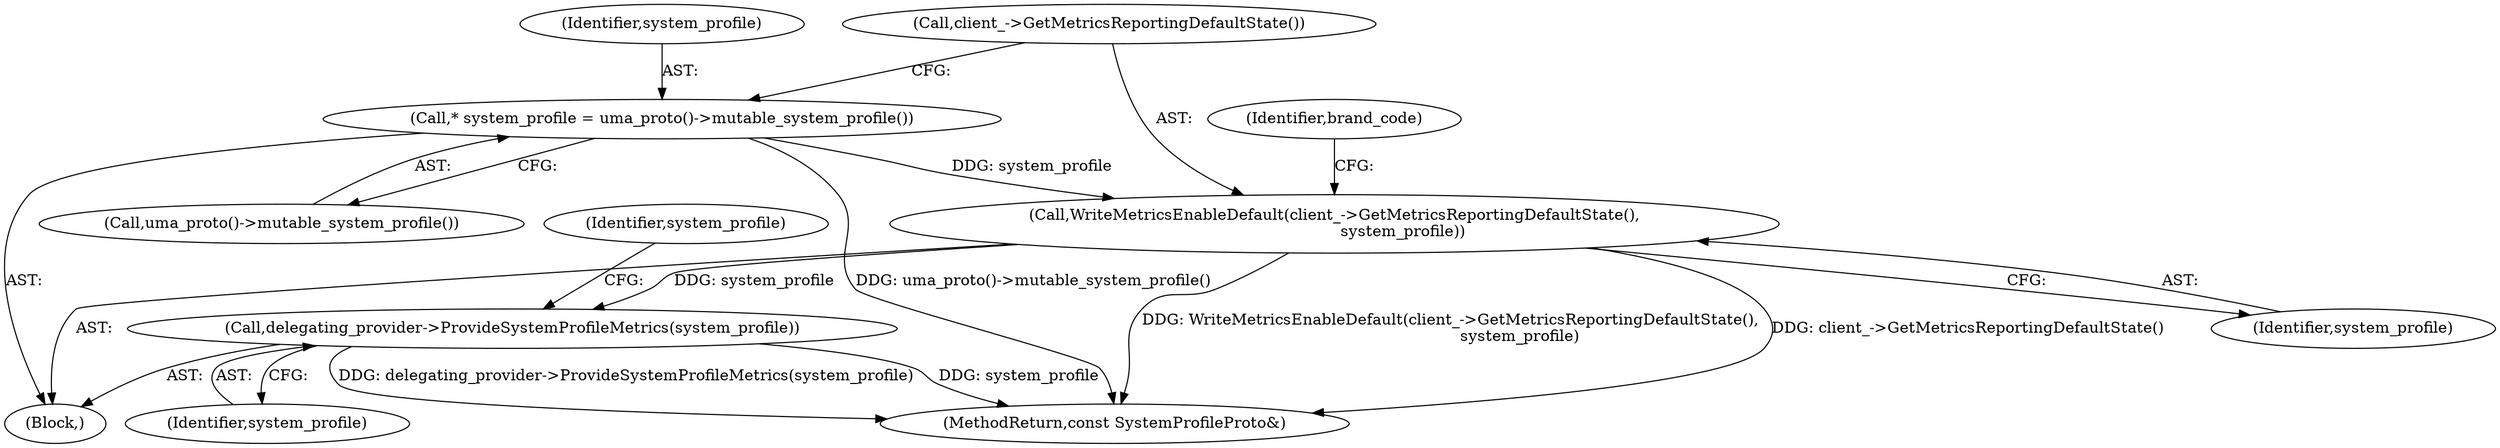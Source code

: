 digraph "0_Chrome_19b8593007150b9a78da7d13f6e5f8feb10881a7_1@API" {
"1000110" [label="(Call,* system_profile = uma_proto()->mutable_system_profile())"];
"1000113" [label="(Call,WriteMetricsEnableDefault(client_->GetMetricsReportingDefaultState(),\n                            system_profile))"];
"1000123" [label="(Call,delegating_provider->ProvideSystemProfileMetrics(system_profile))"];
"1000110" [label="(Call,* system_profile = uma_proto()->mutable_system_profile())"];
"1000128" [label="(MethodReturn,const SystemProfileProto&)"];
"1000102" [label="(Block,)"];
"1000113" [label="(Call,WriteMetricsEnableDefault(client_->GetMetricsReportingDefaultState(),\n                            system_profile))"];
"1000115" [label="(Identifier,system_profile)"];
"1000111" [label="(Identifier,system_profile)"];
"1000120" [label="(Identifier,brand_code)"];
"1000112" [label="(Call,uma_proto()->mutable_system_profile())"];
"1000127" [label="(Identifier,system_profile)"];
"1000114" [label="(Call,client_->GetMetricsReportingDefaultState())"];
"1000123" [label="(Call,delegating_provider->ProvideSystemProfileMetrics(system_profile))"];
"1000124" [label="(Identifier,system_profile)"];
"1000110" -> "1000102"  [label="AST: "];
"1000110" -> "1000112"  [label="CFG: "];
"1000111" -> "1000110"  [label="AST: "];
"1000112" -> "1000110"  [label="AST: "];
"1000114" -> "1000110"  [label="CFG: "];
"1000110" -> "1000128"  [label="DDG: uma_proto()->mutable_system_profile()"];
"1000110" -> "1000113"  [label="DDG: system_profile"];
"1000113" -> "1000102"  [label="AST: "];
"1000113" -> "1000115"  [label="CFG: "];
"1000114" -> "1000113"  [label="AST: "];
"1000115" -> "1000113"  [label="AST: "];
"1000120" -> "1000113"  [label="CFG: "];
"1000113" -> "1000128"  [label="DDG: client_->GetMetricsReportingDefaultState()"];
"1000113" -> "1000128"  [label="DDG: WriteMetricsEnableDefault(client_->GetMetricsReportingDefaultState(),\n                            system_profile)"];
"1000113" -> "1000123"  [label="DDG: system_profile"];
"1000123" -> "1000102"  [label="AST: "];
"1000123" -> "1000124"  [label="CFG: "];
"1000124" -> "1000123"  [label="AST: "];
"1000127" -> "1000123"  [label="CFG: "];
"1000123" -> "1000128"  [label="DDG: delegating_provider->ProvideSystemProfileMetrics(system_profile)"];
"1000123" -> "1000128"  [label="DDG: system_profile"];
}
